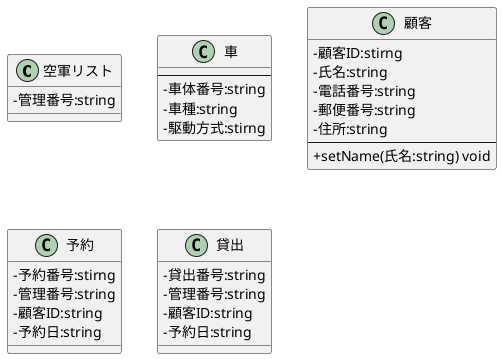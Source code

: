 @startuml 例題3-1
skinparam classAttributeIconSize 0
class 空軍リスト{

-管理番号:string
}
class 車{
---
- 車体番号:string
- 車種:string
- 駆動方式:stirng
}
class 顧客{
- 顧客ID:stirng
- 氏名:string
- 電話番号:string
- 郵便番号:string
- 住所:string
---
+ setName(氏名:string) void
}
class 予約{
    - 予約番号:stirng
    - 管理番号:string
    - 顧客ID:string
    - 予約日:string
}
class 貸出{
    - 貸出番号:string
    - 管理番号:string
    - 顧客ID:string
    - 予約日:string
}

@enduml